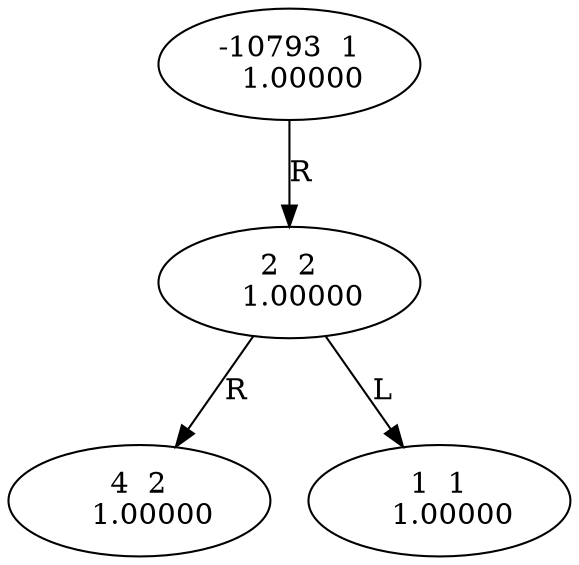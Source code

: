 digraph
{
	1 [label="-10793  1\n   1.00000"];
	2 [label="2  2\n   1.00000"];
	3 [label="4  2\n   1.00000"];
	4 [label="1  1\n   1.00000"];

	//edges

	1  ->  2  [label="R"];
	2  ->  4  [label="L"];	2  ->  3  [label="R"];

}